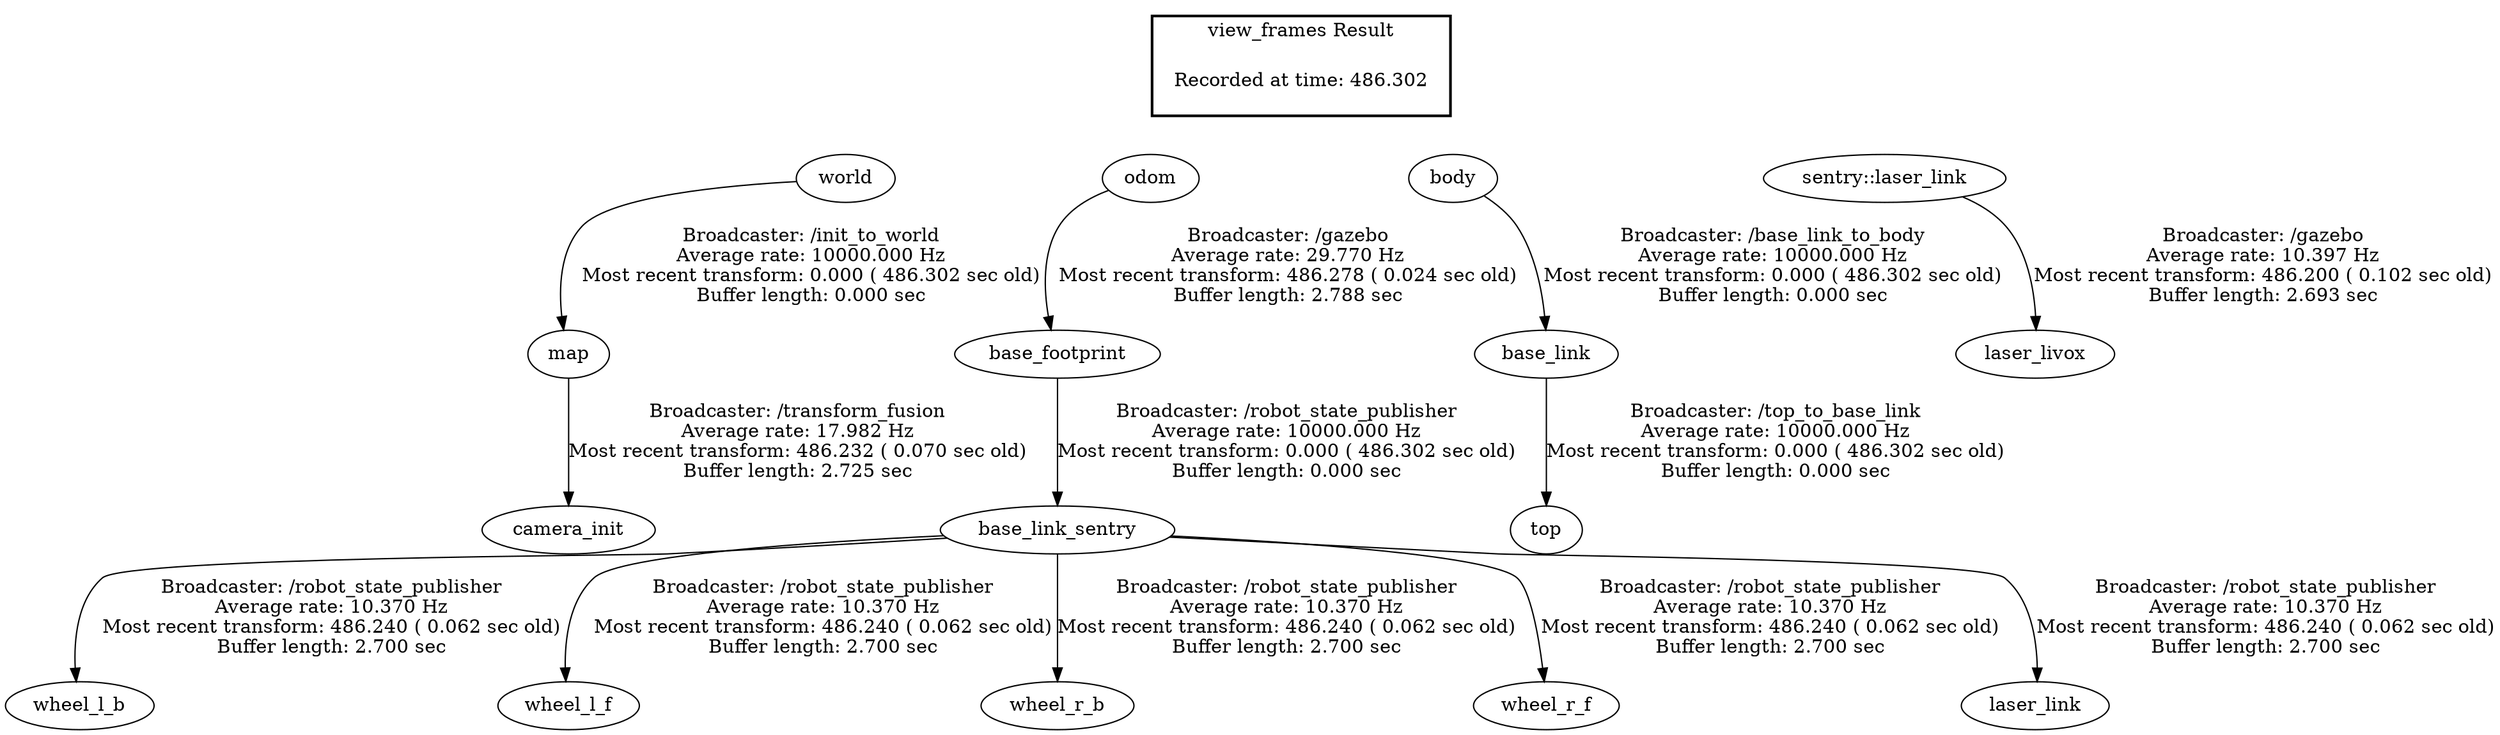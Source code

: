 digraph G {
"world" -> "map"[label="Broadcaster: /init_to_world\nAverage rate: 10000.000 Hz\nMost recent transform: 0.000 ( 486.302 sec old)\nBuffer length: 0.000 sec\n"];
"base_footprint" -> "base_link_sentry"[label="Broadcaster: /robot_state_publisher\nAverage rate: 10000.000 Hz\nMost recent transform: 0.000 ( 486.302 sec old)\nBuffer length: 0.000 sec\n"];
"odom" -> "base_footprint"[label="Broadcaster: /gazebo\nAverage rate: 29.770 Hz\nMost recent transform: 486.278 ( 0.024 sec old)\nBuffer length: 2.788 sec\n"];
"body" -> "base_link"[label="Broadcaster: /base_link_to_body\nAverage rate: 10000.000 Hz\nMost recent transform: 0.000 ( 486.302 sec old)\nBuffer length: 0.000 sec\n"];
"base_link" -> "top"[label="Broadcaster: /top_to_base_link\nAverage rate: 10000.000 Hz\nMost recent transform: 0.000 ( 486.302 sec old)\nBuffer length: 0.000 sec\n"];
"map" -> "camera_init"[label="Broadcaster: /transform_fusion\nAverage rate: 17.982 Hz\nMost recent transform: 486.232 ( 0.070 sec old)\nBuffer length: 2.725 sec\n"];
"sentry::laser_link" -> "laser_livox"[label="Broadcaster: /gazebo\nAverage rate: 10.397 Hz\nMost recent transform: 486.200 ( 0.102 sec old)\nBuffer length: 2.693 sec\n"];
"base_link_sentry" -> "wheel_l_b"[label="Broadcaster: /robot_state_publisher\nAverage rate: 10.370 Hz\nMost recent transform: 486.240 ( 0.062 sec old)\nBuffer length: 2.700 sec\n"];
"base_link_sentry" -> "wheel_l_f"[label="Broadcaster: /robot_state_publisher\nAverage rate: 10.370 Hz\nMost recent transform: 486.240 ( 0.062 sec old)\nBuffer length: 2.700 sec\n"];
"base_link_sentry" -> "wheel_r_b"[label="Broadcaster: /robot_state_publisher\nAverage rate: 10.370 Hz\nMost recent transform: 486.240 ( 0.062 sec old)\nBuffer length: 2.700 sec\n"];
"base_link_sentry" -> "wheel_r_f"[label="Broadcaster: /robot_state_publisher\nAverage rate: 10.370 Hz\nMost recent transform: 486.240 ( 0.062 sec old)\nBuffer length: 2.700 sec\n"];
"base_link_sentry" -> "laser_link"[label="Broadcaster: /robot_state_publisher\nAverage rate: 10.370 Hz\nMost recent transform: 486.240 ( 0.062 sec old)\nBuffer length: 2.700 sec\n"];
edge [style=invis];
 subgraph cluster_legend { style=bold; color=black; label ="view_frames Result";
"Recorded at time: 486.302"[ shape=plaintext ] ;
 }->"world";
edge [style=invis];
 subgraph cluster_legend { style=bold; color=black; label ="view_frames Result";
"Recorded at time: 486.302"[ shape=plaintext ] ;
 }->"body";
edge [style=invis];
 subgraph cluster_legend { style=bold; color=black; label ="view_frames Result";
"Recorded at time: 486.302"[ shape=plaintext ] ;
 }->"odom";
edge [style=invis];
 subgraph cluster_legend { style=bold; color=black; label ="view_frames Result";
"Recorded at time: 486.302"[ shape=plaintext ] ;
 }->"sentry::laser_link";
}